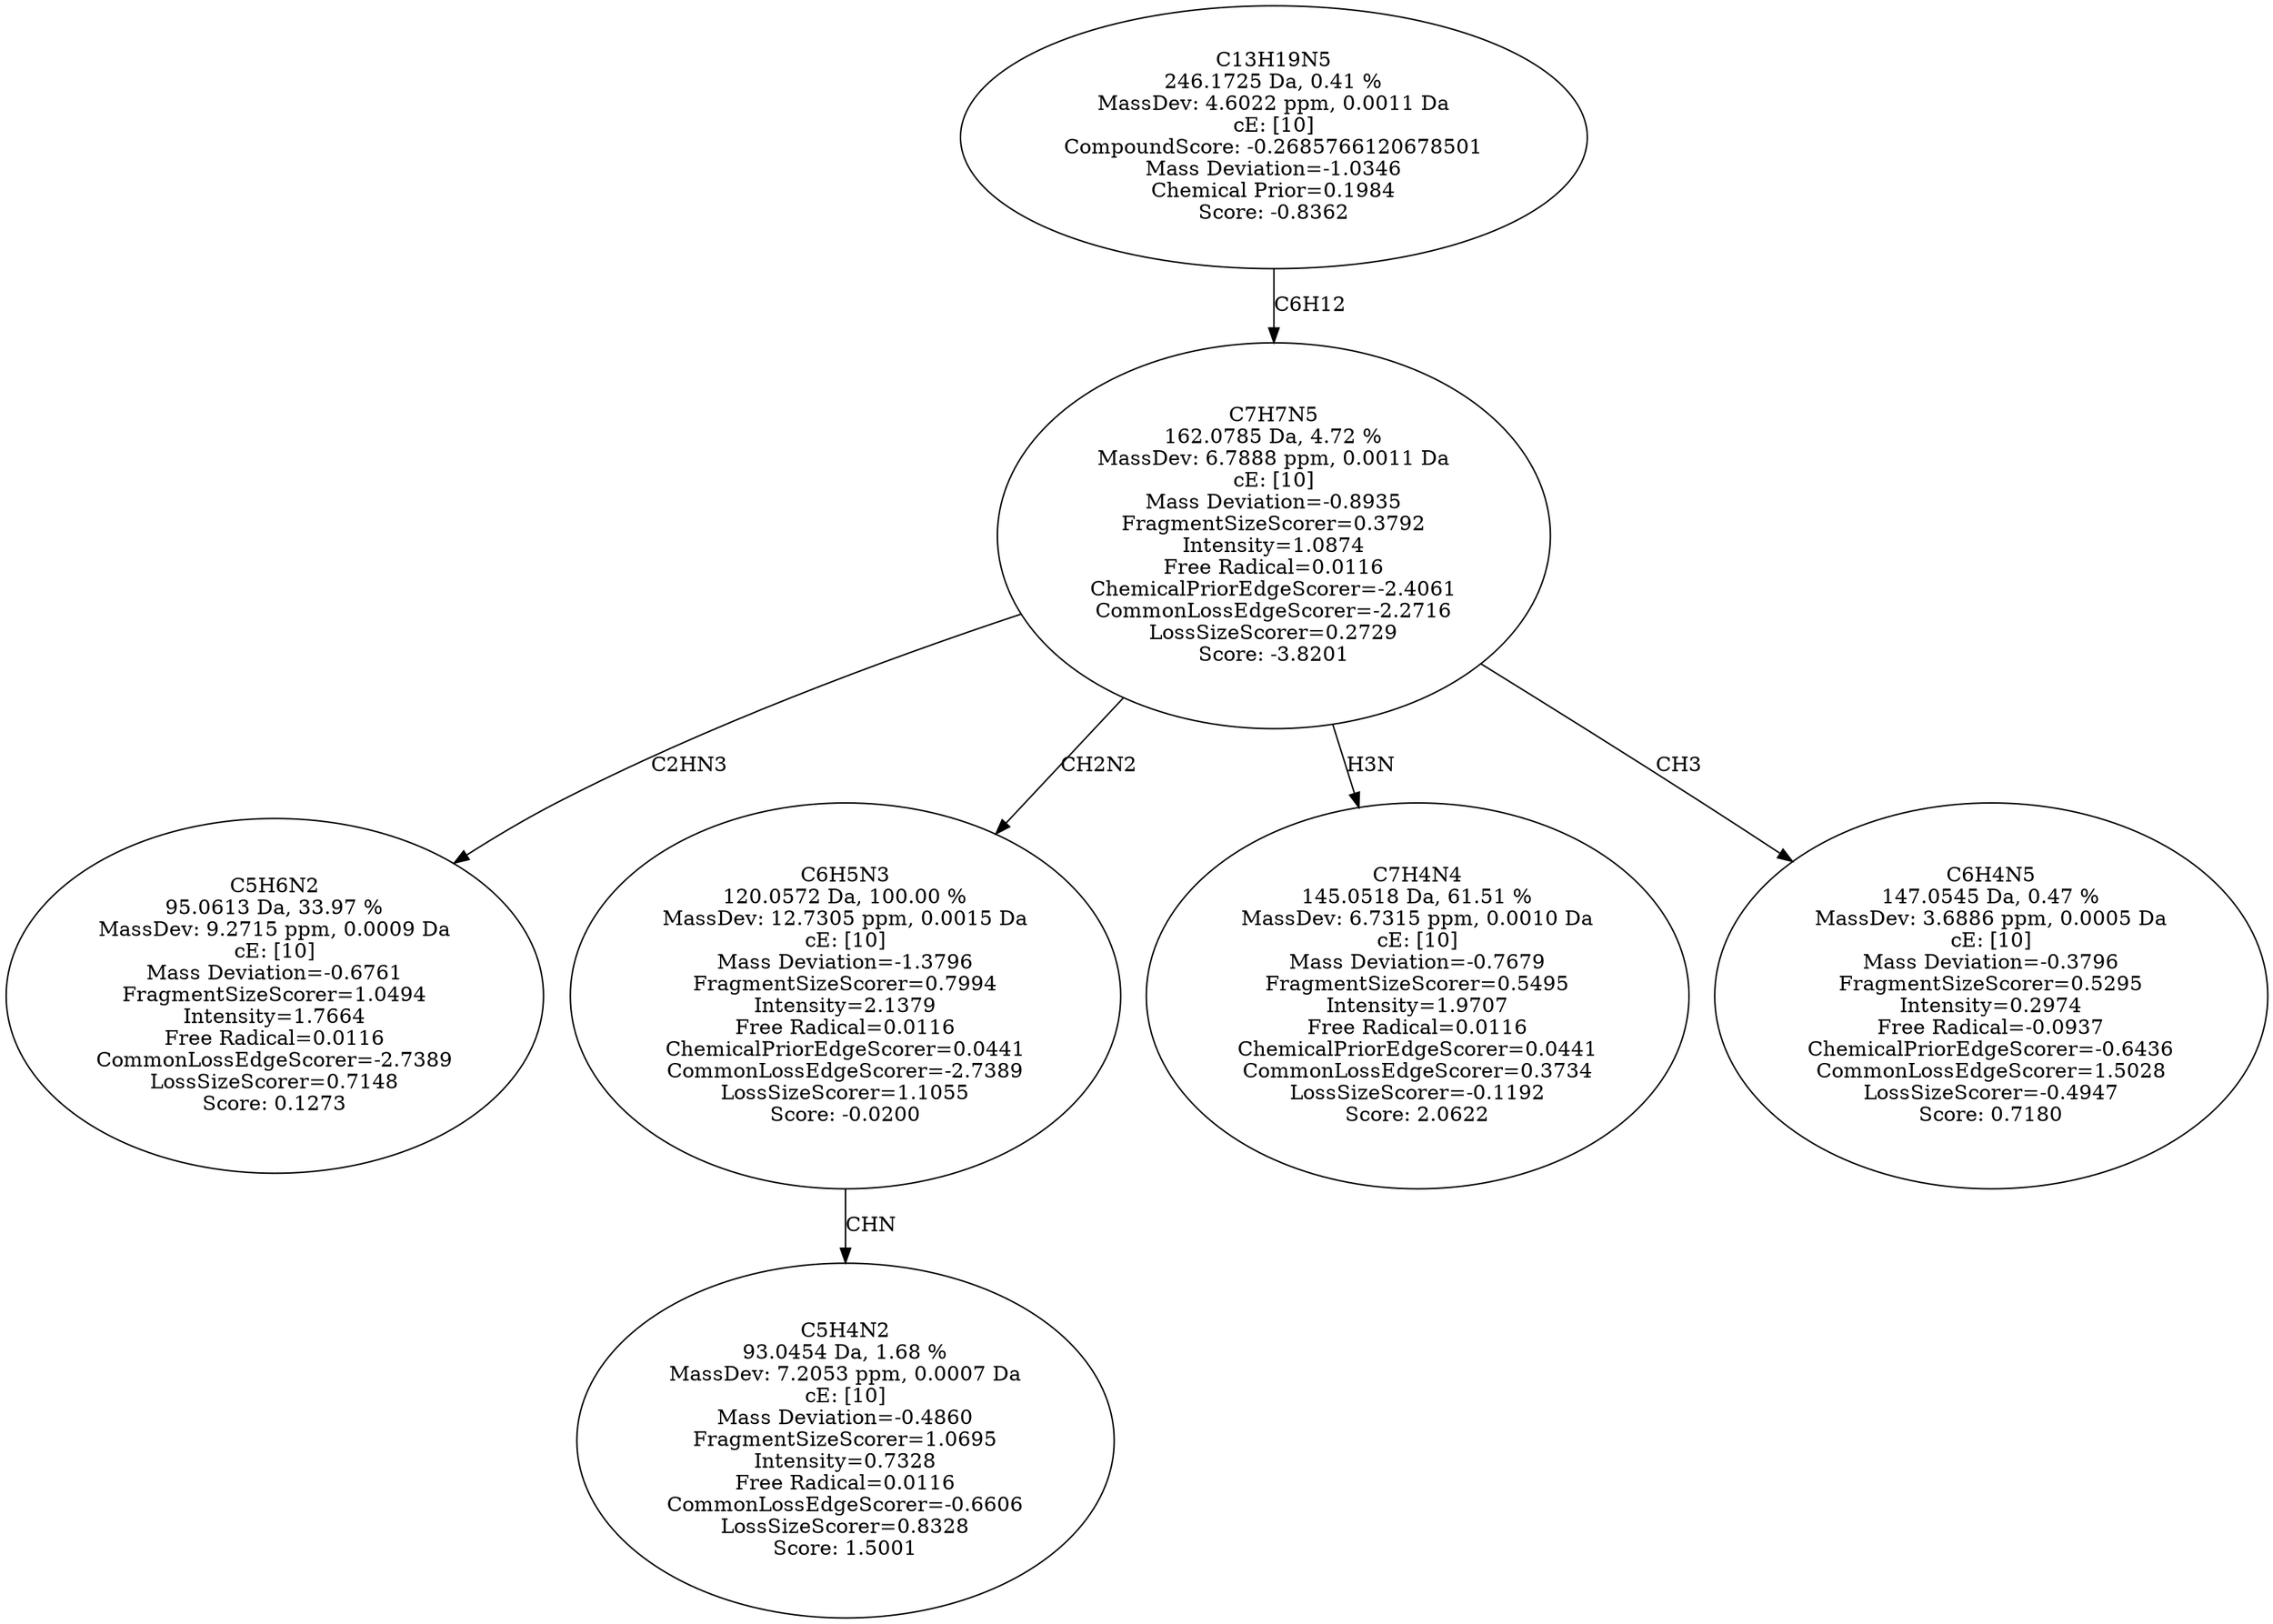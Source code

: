 strict digraph {
v1 [label="C5H6N2\n95.0613 Da, 33.97 %\nMassDev: 9.2715 ppm, 0.0009 Da\ncE: [10]\nMass Deviation=-0.6761\nFragmentSizeScorer=1.0494\nIntensity=1.7664\nFree Radical=0.0116\nCommonLossEdgeScorer=-2.7389\nLossSizeScorer=0.7148\nScore: 0.1273"];
v2 [label="C5H4N2\n93.0454 Da, 1.68 %\nMassDev: 7.2053 ppm, 0.0007 Da\ncE: [10]\nMass Deviation=-0.4860\nFragmentSizeScorer=1.0695\nIntensity=0.7328\nFree Radical=0.0116\nCommonLossEdgeScorer=-0.6606\nLossSizeScorer=0.8328\nScore: 1.5001"];
v3 [label="C6H5N3\n120.0572 Da, 100.00 %\nMassDev: 12.7305 ppm, 0.0015 Da\ncE: [10]\nMass Deviation=-1.3796\nFragmentSizeScorer=0.7994\nIntensity=2.1379\nFree Radical=0.0116\nChemicalPriorEdgeScorer=0.0441\nCommonLossEdgeScorer=-2.7389\nLossSizeScorer=1.1055\nScore: -0.0200"];
v4 [label="C7H4N4\n145.0518 Da, 61.51 %\nMassDev: 6.7315 ppm, 0.0010 Da\ncE: [10]\nMass Deviation=-0.7679\nFragmentSizeScorer=0.5495\nIntensity=1.9707\nFree Radical=0.0116\nChemicalPriorEdgeScorer=0.0441\nCommonLossEdgeScorer=0.3734\nLossSizeScorer=-0.1192\nScore: 2.0622"];
v5 [label="C6H4N5\n147.0545 Da, 0.47 %\nMassDev: 3.6886 ppm, 0.0005 Da\ncE: [10]\nMass Deviation=-0.3796\nFragmentSizeScorer=0.5295\nIntensity=0.2974\nFree Radical=-0.0937\nChemicalPriorEdgeScorer=-0.6436\nCommonLossEdgeScorer=1.5028\nLossSizeScorer=-0.4947\nScore: 0.7180"];
v6 [label="C7H7N5\n162.0785 Da, 4.72 %\nMassDev: 6.7888 ppm, 0.0011 Da\ncE: [10]\nMass Deviation=-0.8935\nFragmentSizeScorer=0.3792\nIntensity=1.0874\nFree Radical=0.0116\nChemicalPriorEdgeScorer=-2.4061\nCommonLossEdgeScorer=-2.2716\nLossSizeScorer=0.2729\nScore: -3.8201"];
v7 [label="C13H19N5\n246.1725 Da, 0.41 %\nMassDev: 4.6022 ppm, 0.0011 Da\ncE: [10]\nCompoundScore: -0.2685766120678501\nMass Deviation=-1.0346\nChemical Prior=0.1984\nScore: -0.8362"];
v6 -> v1 [label="C2HN3"];
v3 -> v2 [label="CHN"];
v6 -> v3 [label="CH2N2"];
v6 -> v4 [label="H3N"];
v6 -> v5 [label="CH3"];
v7 -> v6 [label="C6H12"];
}